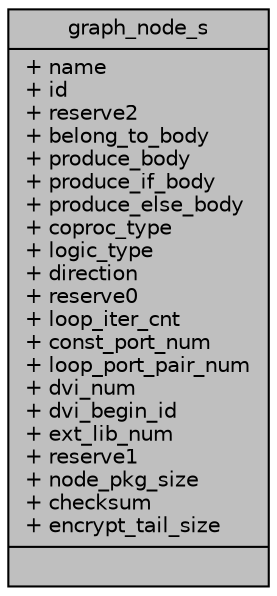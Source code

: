 digraph "graph_node_s"
{
 // INTERACTIVE_SVG=YES
 // LATEX_PDF_SIZE
  bgcolor="transparent";
  edge [fontname="Helvetica",fontsize="10",labelfontname="Helvetica",labelfontsize="10"];
  node [fontname="Helvetica",fontsize="10",shape=record];
  Node1 [label="{graph_node_s\n|+ name\l+ id\l+ reserve2\l+ belong_to_body\l+ produce_body\l+ produce_if_body\l+ produce_else_body\l+ coproc_type\l+ logic_type\l+ direction\l+ reserve0\l+ loop_iter_cnt\l+ const_port_num\l+ loop_port_pair_num\l+ dvi_num\l+ dvi_begin_id\l+ ext_lib_num\l+ reserve1\l+ node_pkg_size\l+ checksum\l+ encrypt_tail_size\l|}",height=0.2,width=0.4,color="black", fillcolor="grey75", style="filled", fontcolor="black",tooltip=" "];
}

